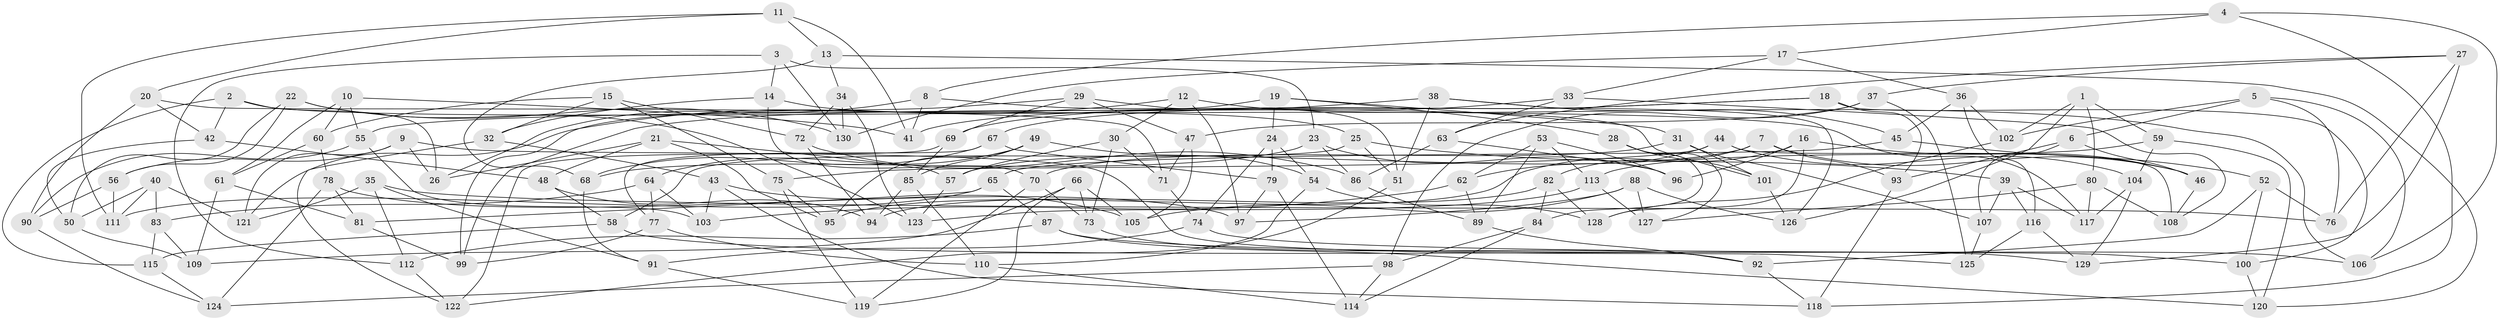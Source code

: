 // coarse degree distribution, {6: 0.5116279069767442, 4: 0.4883720930232558}
// Generated by graph-tools (version 1.1) at 2025/52/02/27/25 19:52:33]
// undirected, 130 vertices, 260 edges
graph export_dot {
graph [start="1"]
  node [color=gray90,style=filled];
  1;
  2;
  3;
  4;
  5;
  6;
  7;
  8;
  9;
  10;
  11;
  12;
  13;
  14;
  15;
  16;
  17;
  18;
  19;
  20;
  21;
  22;
  23;
  24;
  25;
  26;
  27;
  28;
  29;
  30;
  31;
  32;
  33;
  34;
  35;
  36;
  37;
  38;
  39;
  40;
  41;
  42;
  43;
  44;
  45;
  46;
  47;
  48;
  49;
  50;
  51;
  52;
  53;
  54;
  55;
  56;
  57;
  58;
  59;
  60;
  61;
  62;
  63;
  64;
  65;
  66;
  67;
  68;
  69;
  70;
  71;
  72;
  73;
  74;
  75;
  76;
  77;
  78;
  79;
  80;
  81;
  82;
  83;
  84;
  85;
  86;
  87;
  88;
  89;
  90;
  91;
  92;
  93;
  94;
  95;
  96;
  97;
  98;
  99;
  100;
  101;
  102;
  103;
  104;
  105;
  106;
  107;
  108;
  109;
  110;
  111;
  112;
  113;
  114;
  115;
  116;
  117;
  118;
  119;
  120;
  121;
  122;
  123;
  124;
  125;
  126;
  127;
  128;
  129;
  130;
  1 -- 102;
  1 -- 126;
  1 -- 80;
  1 -- 59;
  2 -- 117;
  2 -- 42;
  2 -- 26;
  2 -- 115;
  3 -- 23;
  3 -- 130;
  3 -- 14;
  3 -- 112;
  4 -- 118;
  4 -- 106;
  4 -- 8;
  4 -- 17;
  5 -- 106;
  5 -- 76;
  5 -- 102;
  5 -- 6;
  6 -- 93;
  6 -- 107;
  6 -- 46;
  7 -- 93;
  7 -- 46;
  7 -- 82;
  7 -- 57;
  8 -- 101;
  8 -- 41;
  8 -- 26;
  9 -- 121;
  9 -- 56;
  9 -- 125;
  9 -- 26;
  10 -- 41;
  10 -- 61;
  10 -- 60;
  10 -- 55;
  11 -- 20;
  11 -- 111;
  11 -- 13;
  11 -- 41;
  12 -- 121;
  12 -- 106;
  12 -- 97;
  12 -- 30;
  13 -- 68;
  13 -- 34;
  13 -- 120;
  14 -- 25;
  14 -- 32;
  14 -- 70;
  15 -- 60;
  15 -- 72;
  15 -- 75;
  15 -- 32;
  16 -- 96;
  16 -- 46;
  16 -- 95;
  16 -- 128;
  17 -- 130;
  17 -- 33;
  17 -- 36;
  18 -- 93;
  18 -- 67;
  18 -- 69;
  18 -- 100;
  19 -- 28;
  19 -- 55;
  19 -- 31;
  19 -- 24;
  20 -- 42;
  20 -- 71;
  20 -- 90;
  21 -- 95;
  21 -- 48;
  21 -- 57;
  21 -- 26;
  22 -- 123;
  22 -- 50;
  22 -- 130;
  22 -- 56;
  23 -- 68;
  23 -- 96;
  23 -- 86;
  24 -- 74;
  24 -- 54;
  24 -- 79;
  25 -- 51;
  25 -- 58;
  25 -- 39;
  27 -- 129;
  27 -- 76;
  27 -- 37;
  27 -- 63;
  28 -- 84;
  28 -- 101;
  28 -- 127;
  29 -- 51;
  29 -- 99;
  29 -- 69;
  29 -- 47;
  30 -- 57;
  30 -- 71;
  30 -- 73;
  31 -- 70;
  31 -- 101;
  31 -- 107;
  32 -- 43;
  32 -- 122;
  33 -- 63;
  33 -- 108;
  33 -- 41;
  34 -- 123;
  34 -- 130;
  34 -- 72;
  35 -- 76;
  35 -- 91;
  35 -- 112;
  35 -- 121;
  36 -- 102;
  36 -- 45;
  36 -- 116;
  37 -- 98;
  37 -- 125;
  37 -- 47;
  38 -- 126;
  38 -- 51;
  38 -- 45;
  38 -- 99;
  39 -- 107;
  39 -- 116;
  39 -- 117;
  40 -- 50;
  40 -- 121;
  40 -- 111;
  40 -- 83;
  42 -- 50;
  42 -- 48;
  43 -- 105;
  43 -- 118;
  43 -- 103;
  44 -- 108;
  44 -- 62;
  44 -- 75;
  44 -- 104;
  45 -- 52;
  45 -- 65;
  46 -- 108;
  47 -- 105;
  47 -- 71;
  48 -- 58;
  48 -- 94;
  49 -- 85;
  49 -- 54;
  49 -- 95;
  49 -- 64;
  50 -- 109;
  51 -- 110;
  52 -- 92;
  52 -- 76;
  52 -- 100;
  53 -- 89;
  53 -- 113;
  53 -- 62;
  53 -- 96;
  54 -- 122;
  54 -- 128;
  55 -- 103;
  55 -- 90;
  56 -- 90;
  56 -- 111;
  57 -- 123;
  58 -- 129;
  58 -- 115;
  59 -- 120;
  59 -- 104;
  59 -- 113;
  60 -- 61;
  60 -- 78;
  61 -- 81;
  61 -- 109;
  62 -- 89;
  62 -- 103;
  63 -- 86;
  63 -- 96;
  64 -- 103;
  64 -- 83;
  64 -- 77;
  65 -- 87;
  65 -- 81;
  65 -- 111;
  66 -- 119;
  66 -- 109;
  66 -- 73;
  66 -- 105;
  67 -- 77;
  67 -- 79;
  67 -- 68;
  68 -- 91;
  69 -- 122;
  69 -- 85;
  70 -- 73;
  70 -- 119;
  71 -- 74;
  72 -- 86;
  72 -- 94;
  73 -- 92;
  74 -- 100;
  74 -- 91;
  75 -- 95;
  75 -- 119;
  77 -- 99;
  77 -- 110;
  78 -- 124;
  78 -- 97;
  78 -- 81;
  79 -- 97;
  79 -- 114;
  80 -- 108;
  80 -- 127;
  80 -- 117;
  81 -- 99;
  82 -- 94;
  82 -- 128;
  82 -- 84;
  83 -- 115;
  83 -- 109;
  84 -- 98;
  84 -- 114;
  85 -- 110;
  85 -- 94;
  86 -- 89;
  87 -- 112;
  87 -- 120;
  87 -- 106;
  88 -- 97;
  88 -- 127;
  88 -- 126;
  88 -- 105;
  89 -- 92;
  90 -- 124;
  91 -- 119;
  92 -- 118;
  93 -- 118;
  98 -- 124;
  98 -- 114;
  100 -- 120;
  101 -- 126;
  102 -- 128;
  104 -- 129;
  104 -- 117;
  107 -- 125;
  110 -- 114;
  112 -- 122;
  113 -- 127;
  113 -- 123;
  115 -- 124;
  116 -- 129;
  116 -- 125;
}
